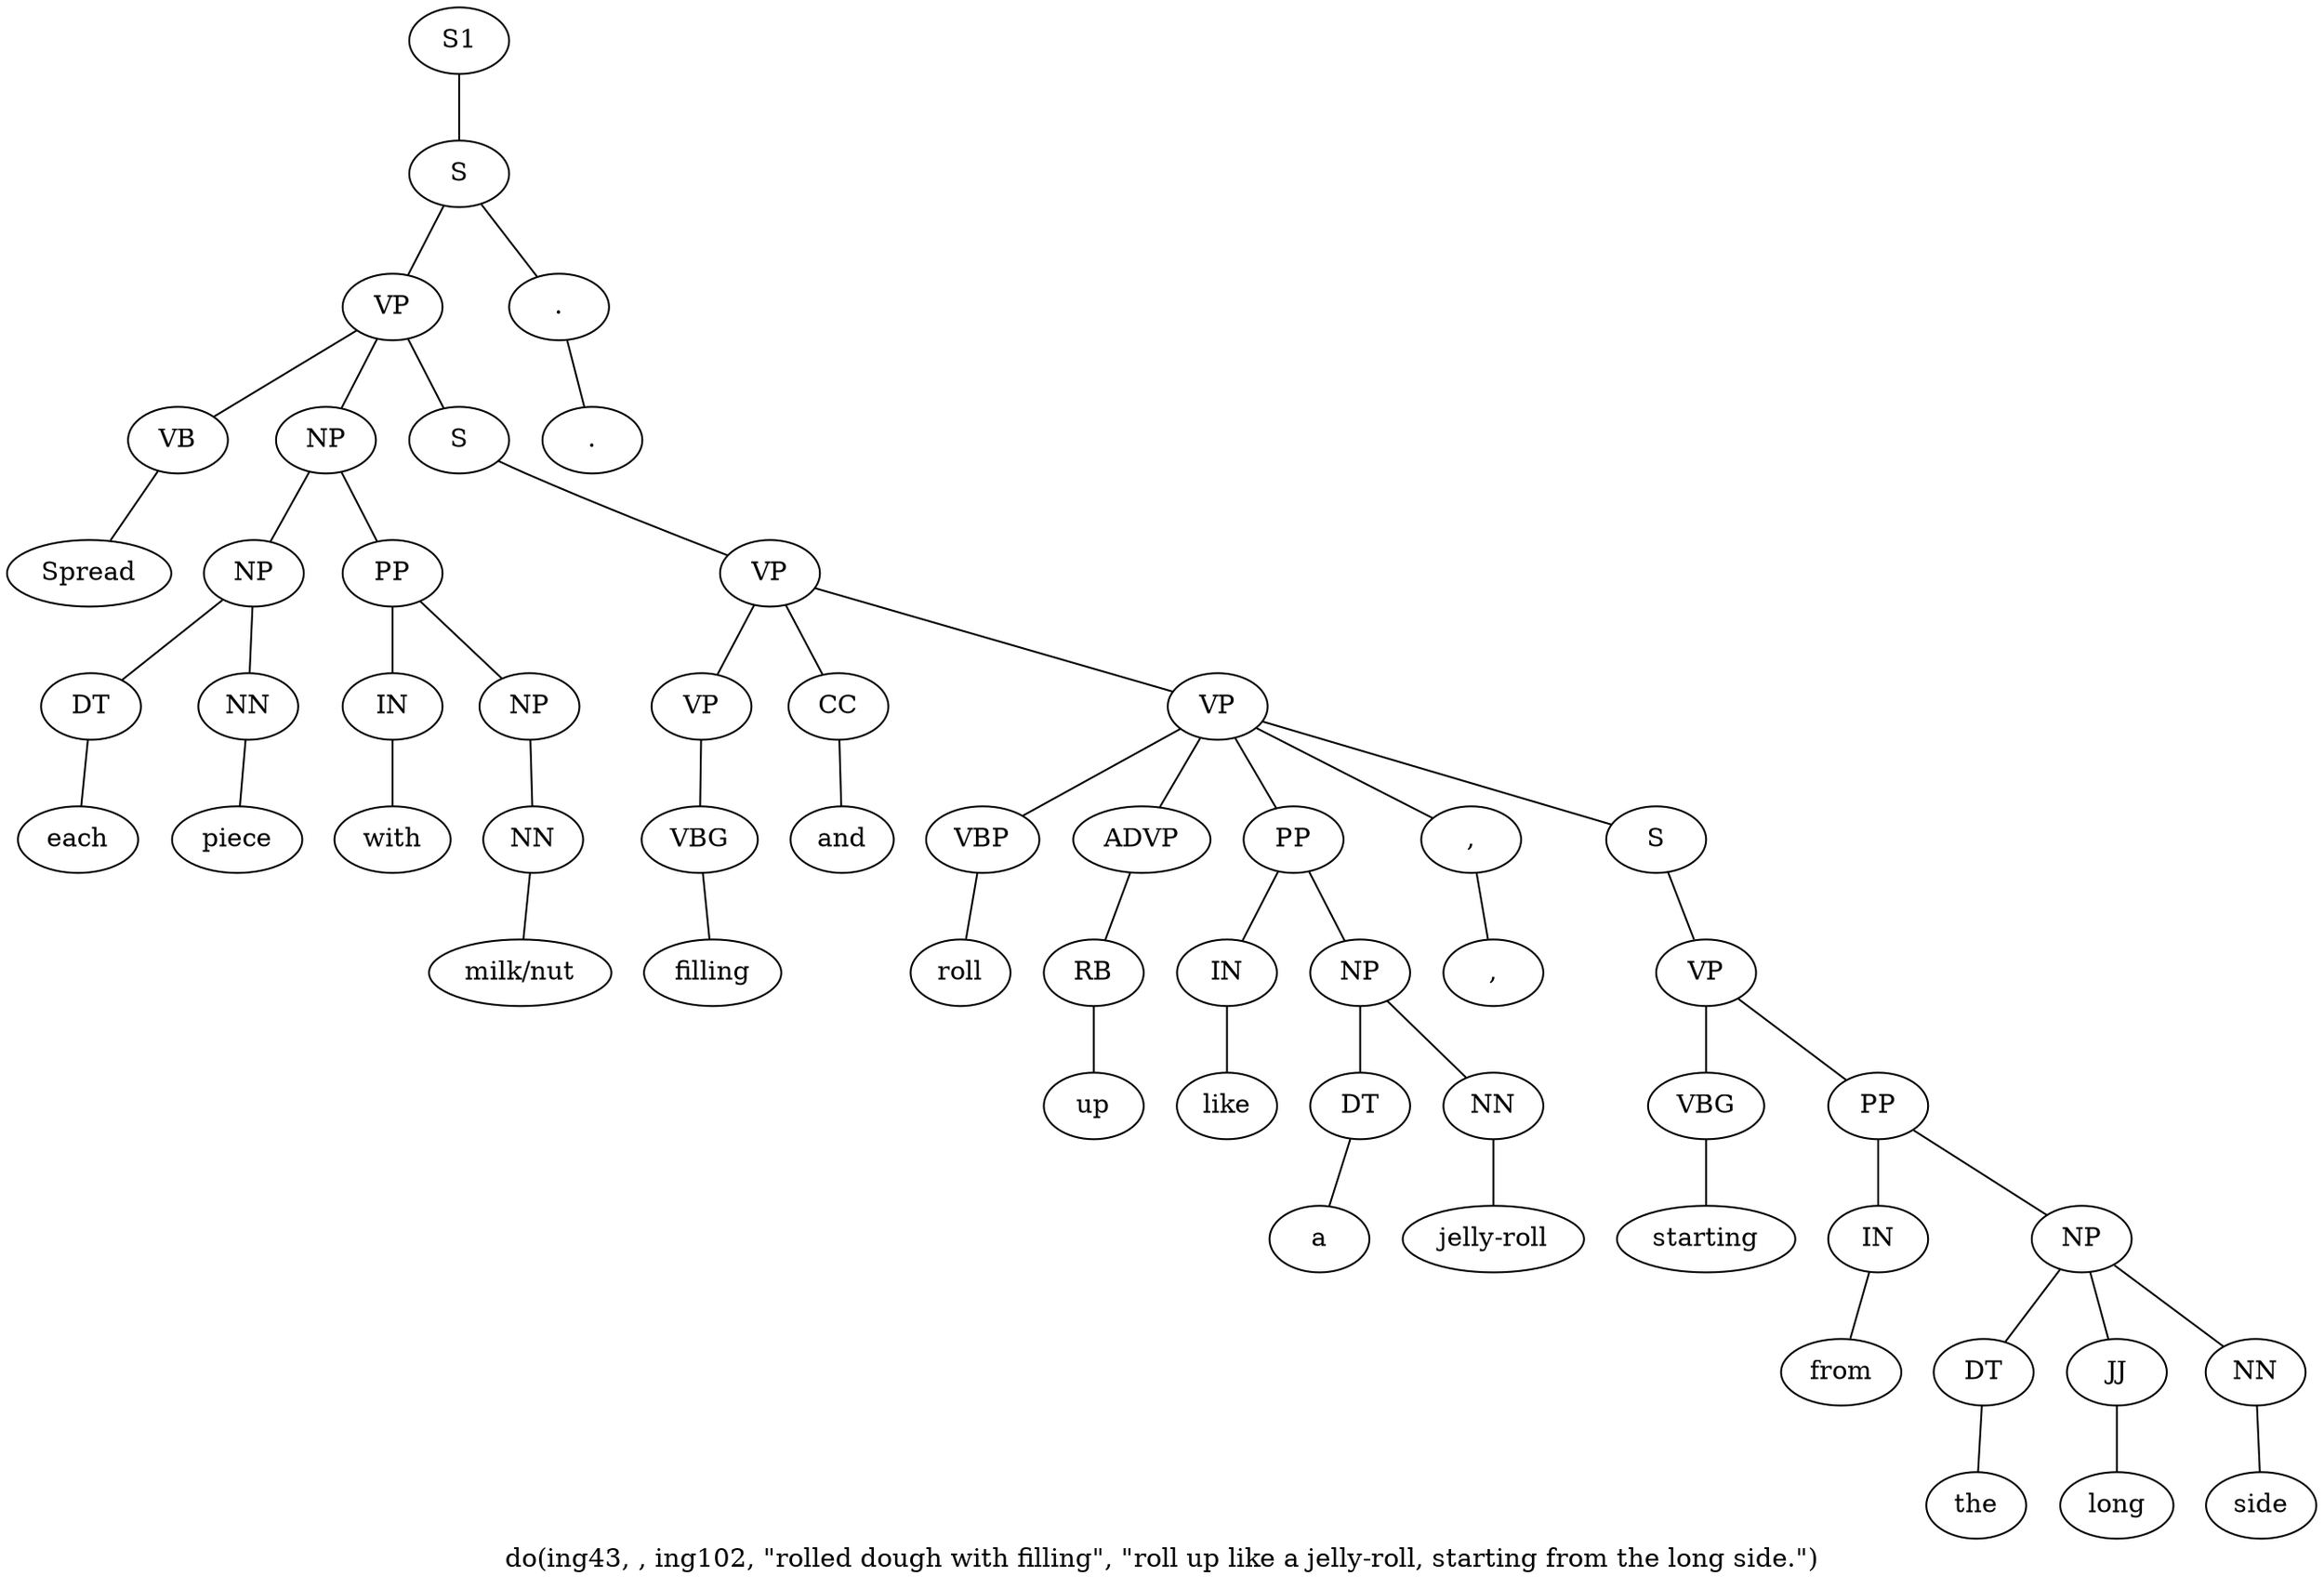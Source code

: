 graph SyntaxGraph {
	label = "do(ing43, , ing102, \"rolled dough with filling\", \"roll up like a jelly-roll, starting from the long side.\")";
	Node0 [label="S1"];
	Node1 [label="S"];
	Node2 [label="VP"];
	Node3 [label="VB"];
	Node4 [label="Spread"];
	Node5 [label="NP"];
	Node6 [label="NP"];
	Node7 [label="DT"];
	Node8 [label="each"];
	Node9 [label="NN"];
	Node10 [label="piece"];
	Node11 [label="PP"];
	Node12 [label="IN"];
	Node13 [label="with"];
	Node14 [label="NP"];
	Node15 [label="NN"];
	Node16 [label="milk/nut"];
	Node17 [label="S"];
	Node18 [label="VP"];
	Node19 [label="VP"];
	Node20 [label="VBG"];
	Node21 [label="filling"];
	Node22 [label="CC"];
	Node23 [label="and"];
	Node24 [label="VP"];
	Node25 [label="VBP"];
	Node26 [label="roll"];
	Node27 [label="ADVP"];
	Node28 [label="RB"];
	Node29 [label="up"];
	Node30 [label="PP"];
	Node31 [label="IN"];
	Node32 [label="like"];
	Node33 [label="NP"];
	Node34 [label="DT"];
	Node35 [label="a"];
	Node36 [label="NN"];
	Node37 [label="jelly-roll"];
	Node38 [label=","];
	Node39 [label=","];
	Node40 [label="S"];
	Node41 [label="VP"];
	Node42 [label="VBG"];
	Node43 [label="starting"];
	Node44 [label="PP"];
	Node45 [label="IN"];
	Node46 [label="from"];
	Node47 [label="NP"];
	Node48 [label="DT"];
	Node49 [label="the"];
	Node50 [label="JJ"];
	Node51 [label="long"];
	Node52 [label="NN"];
	Node53 [label="side"];
	Node54 [label="."];
	Node55 [label="."];

	Node0 -- Node1;
	Node1 -- Node2;
	Node1 -- Node54;
	Node2 -- Node3;
	Node2 -- Node5;
	Node2 -- Node17;
	Node3 -- Node4;
	Node5 -- Node6;
	Node5 -- Node11;
	Node6 -- Node7;
	Node6 -- Node9;
	Node7 -- Node8;
	Node9 -- Node10;
	Node11 -- Node12;
	Node11 -- Node14;
	Node12 -- Node13;
	Node14 -- Node15;
	Node15 -- Node16;
	Node17 -- Node18;
	Node18 -- Node19;
	Node18 -- Node22;
	Node18 -- Node24;
	Node19 -- Node20;
	Node20 -- Node21;
	Node22 -- Node23;
	Node24 -- Node25;
	Node24 -- Node27;
	Node24 -- Node30;
	Node24 -- Node38;
	Node24 -- Node40;
	Node25 -- Node26;
	Node27 -- Node28;
	Node28 -- Node29;
	Node30 -- Node31;
	Node30 -- Node33;
	Node31 -- Node32;
	Node33 -- Node34;
	Node33 -- Node36;
	Node34 -- Node35;
	Node36 -- Node37;
	Node38 -- Node39;
	Node40 -- Node41;
	Node41 -- Node42;
	Node41 -- Node44;
	Node42 -- Node43;
	Node44 -- Node45;
	Node44 -- Node47;
	Node45 -- Node46;
	Node47 -- Node48;
	Node47 -- Node50;
	Node47 -- Node52;
	Node48 -- Node49;
	Node50 -- Node51;
	Node52 -- Node53;
	Node54 -- Node55;
}